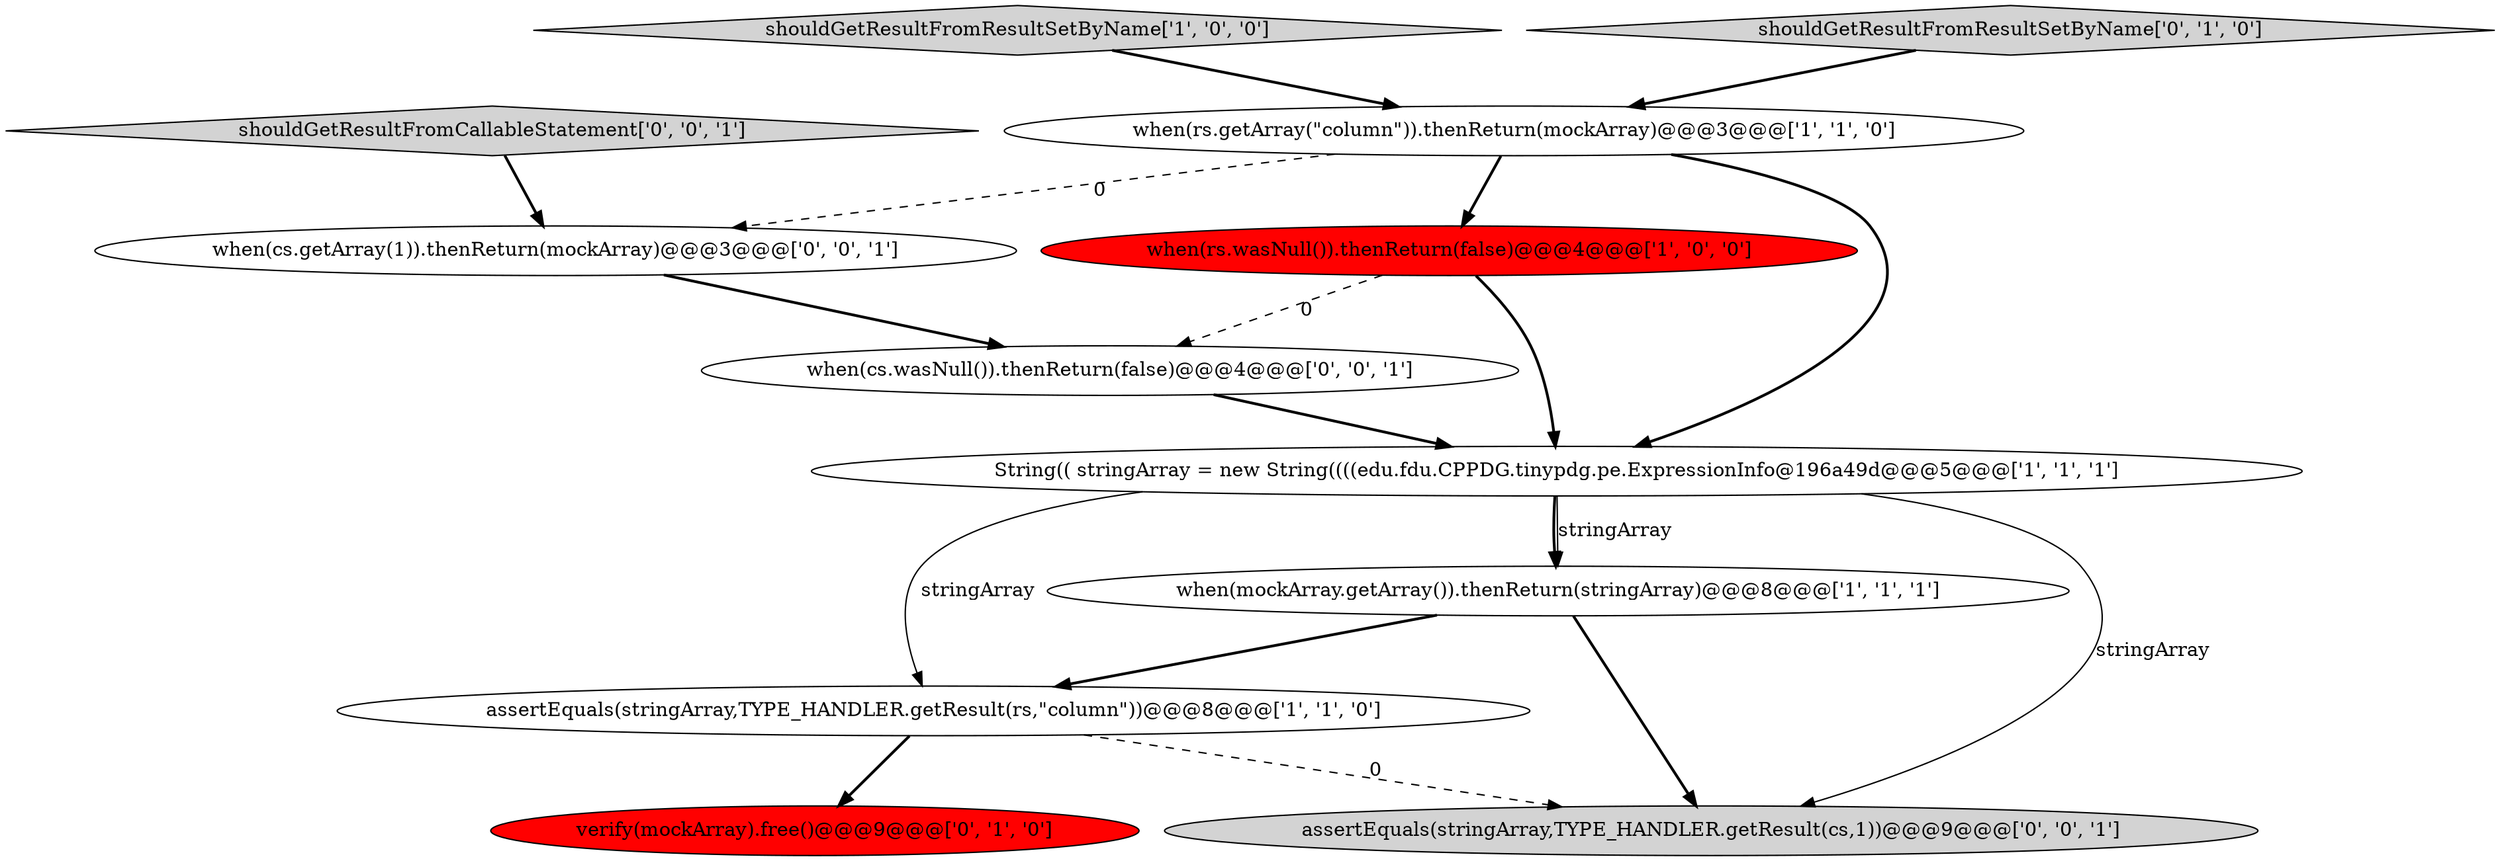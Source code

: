 digraph {
3 [style = filled, label = "when(rs.getArray(\"column\")).thenReturn(mockArray)@@@3@@@['1', '1', '0']", fillcolor = white, shape = ellipse image = "AAA0AAABBB1BBB"];
0 [style = filled, label = "assertEquals(stringArray,TYPE_HANDLER.getResult(rs,\"column\"))@@@8@@@['1', '1', '0']", fillcolor = white, shape = ellipse image = "AAA0AAABBB1BBB"];
1 [style = filled, label = "when(mockArray.getArray()).thenReturn(stringArray)@@@8@@@['1', '1', '1']", fillcolor = white, shape = ellipse image = "AAA0AAABBB1BBB"];
2 [style = filled, label = "shouldGetResultFromResultSetByName['1', '0', '0']", fillcolor = lightgray, shape = diamond image = "AAA0AAABBB1BBB"];
10 [style = filled, label = "when(cs.getArray(1)).thenReturn(mockArray)@@@3@@@['0', '0', '1']", fillcolor = white, shape = ellipse image = "AAA0AAABBB3BBB"];
9 [style = filled, label = "when(cs.wasNull()).thenReturn(false)@@@4@@@['0', '0', '1']", fillcolor = white, shape = ellipse image = "AAA0AAABBB3BBB"];
4 [style = filled, label = "String(( stringArray = new String((((edu.fdu.CPPDG.tinypdg.pe.ExpressionInfo@196a49d@@@5@@@['1', '1', '1']", fillcolor = white, shape = ellipse image = "AAA0AAABBB1BBB"];
6 [style = filled, label = "shouldGetResultFromResultSetByName['0', '1', '0']", fillcolor = lightgray, shape = diamond image = "AAA0AAABBB2BBB"];
8 [style = filled, label = "shouldGetResultFromCallableStatement['0', '0', '1']", fillcolor = lightgray, shape = diamond image = "AAA0AAABBB3BBB"];
11 [style = filled, label = "assertEquals(stringArray,TYPE_HANDLER.getResult(cs,1))@@@9@@@['0', '0', '1']", fillcolor = lightgray, shape = ellipse image = "AAA0AAABBB3BBB"];
5 [style = filled, label = "when(rs.wasNull()).thenReturn(false)@@@4@@@['1', '0', '0']", fillcolor = red, shape = ellipse image = "AAA1AAABBB1BBB"];
7 [style = filled, label = "verify(mockArray).free()@@@9@@@['0', '1', '0']", fillcolor = red, shape = ellipse image = "AAA1AAABBB2BBB"];
6->3 [style = bold, label=""];
8->10 [style = bold, label=""];
5->9 [style = dashed, label="0"];
4->1 [style = bold, label=""];
3->5 [style = bold, label=""];
10->9 [style = bold, label=""];
3->10 [style = dashed, label="0"];
1->0 [style = bold, label=""];
4->1 [style = solid, label="stringArray"];
4->0 [style = solid, label="stringArray"];
0->11 [style = dashed, label="0"];
9->4 [style = bold, label=""];
3->4 [style = bold, label=""];
4->11 [style = solid, label="stringArray"];
5->4 [style = bold, label=""];
2->3 [style = bold, label=""];
1->11 [style = bold, label=""];
0->7 [style = bold, label=""];
}
